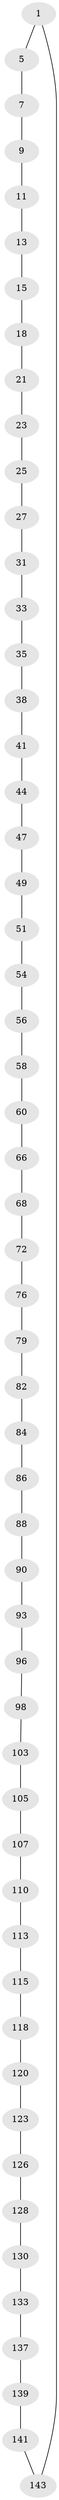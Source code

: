 // original degree distribution, {2: 1.0}
// Generated by graph-tools (version 1.1) at 2025/20/03/04/25 18:20:03]
// undirected, 55 vertices, 55 edges
graph export_dot {
graph [start="1"]
  node [color=gray90,style=filled];
  1 [super="+2"];
  5 [super="+6"];
  7 [super="+8"];
  9 [super="+10"];
  11 [super="+12"];
  13 [super="+14"];
  15 [super="+16"];
  18 [super="+19"];
  21 [super="+22"];
  23 [super="+24"];
  25 [super="+26"];
  27 [super="+28"];
  31 [super="+32"];
  33 [super="+34"];
  35 [super="+36"];
  38 [super="+39"];
  41 [super="+42"];
  44 [super="+45"];
  47 [super="+48"];
  49 [super="+50"];
  51 [super="+52"];
  54 [super="+55"];
  56 [super="+57"];
  58 [super="+59"];
  60 [super="+61"];
  66 [super="+67"];
  68 [super="+69"];
  72 [super="+73"];
  76 [super="+77"];
  79 [super="+80"];
  82 [super="+83"];
  84 [super="+85"];
  86 [super="+87"];
  88 [super="+89"];
  90 [super="+91"];
  93 [super="+94"];
  96 [super="+97"];
  98 [super="+99"];
  103 [super="+104"];
  105 [super="+106"];
  107 [super="+108"];
  110 [super="+111"];
  113 [super="+114"];
  115 [super="+116"];
  118 [super="+119"];
  120 [super="+121"];
  123 [super="+124"];
  126 [super="+127"];
  128 [super="+129"];
  130 [super="+131"];
  133 [super="+134"];
  137 [super="+138"];
  139 [super="+140"];
  141 [super="+142"];
  143 [super="+144"];
  1 -- 143;
  1 -- 5;
  5 -- 7;
  7 -- 9;
  9 -- 11;
  11 -- 13;
  13 -- 15;
  15 -- 18;
  18 -- 21;
  21 -- 23;
  23 -- 25;
  25 -- 27;
  27 -- 31;
  31 -- 33;
  33 -- 35;
  35 -- 38;
  38 -- 41;
  41 -- 44;
  44 -- 47;
  47 -- 49;
  49 -- 51;
  51 -- 54;
  54 -- 56;
  56 -- 58;
  58 -- 60;
  60 -- 66;
  66 -- 68;
  68 -- 72;
  72 -- 76;
  76 -- 79;
  79 -- 82;
  82 -- 84;
  84 -- 86;
  86 -- 88;
  88 -- 90;
  90 -- 93;
  93 -- 96;
  96 -- 98;
  98 -- 103;
  103 -- 105;
  105 -- 107;
  107 -- 110;
  110 -- 113;
  113 -- 115;
  115 -- 118;
  118 -- 120;
  120 -- 123;
  123 -- 126;
  126 -- 128;
  128 -- 130;
  130 -- 133;
  133 -- 137;
  137 -- 139;
  139 -- 141;
  141 -- 143;
}
